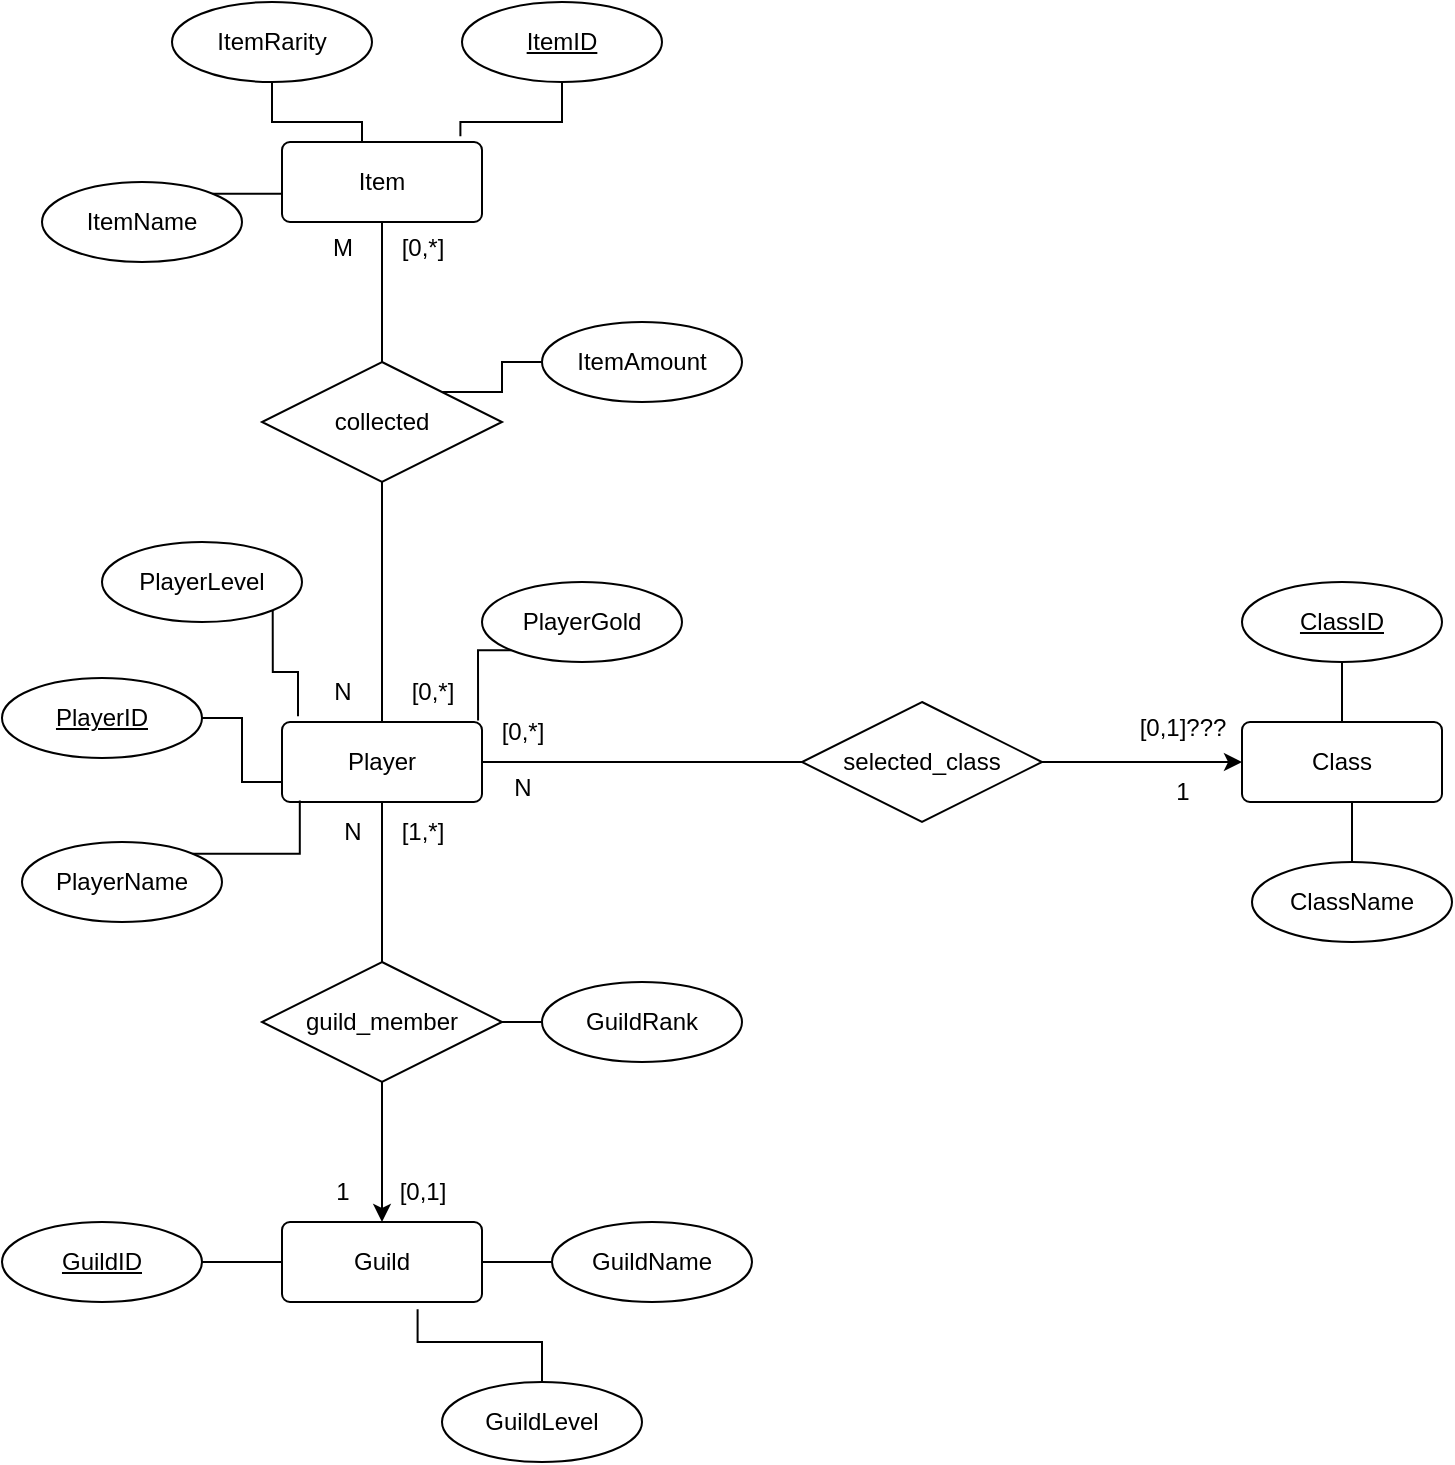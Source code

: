 <mxfile version="26.2.9">
  <diagram name="Seite-1" id="pArKIvWV0Ie2IOMnOSwz">
    <mxGraphModel dx="1836" dy="977" grid="1" gridSize="10" guides="1" tooltips="1" connect="1" arrows="1" fold="1" page="1" pageScale="1" pageWidth="1600" pageHeight="900" math="0" shadow="0">
      <root>
        <mxCell id="0" />
        <mxCell id="1" parent="0" />
        <mxCell id="kdcl5A4r0haPVFtbAzIB-2" value="Class" style="rounded=1;arcSize=10;whiteSpace=wrap;html=1;align=center;" parent="1" vertex="1">
          <mxGeometry x="1070" y="460" width="100" height="40" as="geometry" />
        </mxCell>
        <mxCell id="kdcl5A4r0haPVFtbAzIB-3" value="Item" style="rounded=1;arcSize=10;whiteSpace=wrap;html=1;align=center;" parent="1" vertex="1">
          <mxGeometry x="590" y="170" width="100" height="40" as="geometry" />
        </mxCell>
        <mxCell id="kdcl5A4r0haPVFtbAzIB-60" value="" style="edgeStyle=orthogonalEdgeStyle;rounded=0;orthogonalLoop=1;jettySize=auto;html=1;endArrow=none;endFill=0;" parent="1" source="kdcl5A4r0haPVFtbAzIB-4" target="kdcl5A4r0haPVFtbAzIB-39" edge="1">
          <mxGeometry relative="1" as="geometry" />
        </mxCell>
        <mxCell id="kdcl5A4r0haPVFtbAzIB-4" value="Guild" style="rounded=1;arcSize=10;whiteSpace=wrap;html=1;align=center;" parent="1" vertex="1">
          <mxGeometry x="590" y="710" width="100" height="40" as="geometry" />
        </mxCell>
        <mxCell id="kdcl5A4r0haPVFtbAzIB-12" style="edgeStyle=orthogonalEdgeStyle;rounded=0;orthogonalLoop=1;jettySize=auto;html=1;entryX=0.5;entryY=0;entryDx=0;entryDy=0;endArrow=none;endFill=0;" parent="1" source="kdcl5A4r0haPVFtbAzIB-5" target="kdcl5A4r0haPVFtbAzIB-9" edge="1">
          <mxGeometry relative="1" as="geometry" />
        </mxCell>
        <mxCell id="kdcl5A4r0haPVFtbAzIB-15" style="edgeStyle=orthogonalEdgeStyle;rounded=0;orthogonalLoop=1;jettySize=auto;html=1;exitX=1;exitY=0.5;exitDx=0;exitDy=0;entryX=0;entryY=0.5;entryDx=0;entryDy=0;endArrow=none;endFill=0;" parent="1" source="kdcl5A4r0haPVFtbAzIB-5" target="kdcl5A4r0haPVFtbAzIB-8" edge="1">
          <mxGeometry relative="1" as="geometry" />
        </mxCell>
        <mxCell id="kdcl5A4r0haPVFtbAzIB-17" style="edgeStyle=orthogonalEdgeStyle;rounded=0;orthogonalLoop=1;jettySize=auto;html=1;exitX=0.5;exitY=0;exitDx=0;exitDy=0;entryX=0.5;entryY=1;entryDx=0;entryDy=0;endArrow=none;endFill=0;" parent="1" source="kdcl5A4r0haPVFtbAzIB-5" target="kdcl5A4r0haPVFtbAzIB-10" edge="1">
          <mxGeometry relative="1" as="geometry" />
        </mxCell>
        <mxCell id="kdcl5A4r0haPVFtbAzIB-5" value="Player" style="rounded=1;arcSize=10;whiteSpace=wrap;html=1;align=center;" parent="1" vertex="1">
          <mxGeometry x="590" y="460" width="100" height="40" as="geometry" />
        </mxCell>
        <mxCell id="kdcl5A4r0haPVFtbAzIB-16" style="edgeStyle=orthogonalEdgeStyle;rounded=0;orthogonalLoop=1;jettySize=auto;html=1;exitX=1;exitY=0.5;exitDx=0;exitDy=0;entryX=0;entryY=0.5;entryDx=0;entryDy=0;" parent="1" source="kdcl5A4r0haPVFtbAzIB-8" target="kdcl5A4r0haPVFtbAzIB-2" edge="1">
          <mxGeometry relative="1" as="geometry" />
        </mxCell>
        <mxCell id="kdcl5A4r0haPVFtbAzIB-8" value="selected_class" style="shape=rhombus;perimeter=rhombusPerimeter;whiteSpace=wrap;html=1;align=center;" parent="1" vertex="1">
          <mxGeometry x="850" y="450" width="120" height="60" as="geometry" />
        </mxCell>
        <mxCell id="kdcl5A4r0haPVFtbAzIB-14" style="edgeStyle=orthogonalEdgeStyle;rounded=0;orthogonalLoop=1;jettySize=auto;html=1;entryX=0.5;entryY=0;entryDx=0;entryDy=0;" parent="1" source="kdcl5A4r0haPVFtbAzIB-9" target="kdcl5A4r0haPVFtbAzIB-4" edge="1">
          <mxGeometry relative="1" as="geometry" />
        </mxCell>
        <mxCell id="kdcl5A4r0haPVFtbAzIB-9" value="guild_member" style="shape=rhombus;perimeter=rhombusPerimeter;whiteSpace=wrap;html=1;align=center;" parent="1" vertex="1">
          <mxGeometry x="580" y="580" width="120" height="60" as="geometry" />
        </mxCell>
        <mxCell id="kdcl5A4r0haPVFtbAzIB-18" style="edgeStyle=orthogonalEdgeStyle;rounded=0;orthogonalLoop=1;jettySize=auto;html=1;exitX=0.5;exitY=0;exitDx=0;exitDy=0;entryX=0.5;entryY=1;entryDx=0;entryDy=0;endArrow=none;endFill=0;" parent="1" source="kdcl5A4r0haPVFtbAzIB-10" target="kdcl5A4r0haPVFtbAzIB-3" edge="1">
          <mxGeometry relative="1" as="geometry" />
        </mxCell>
        <mxCell id="kdcl5A4r0haPVFtbAzIB-10" value="collected" style="shape=rhombus;perimeter=rhombusPerimeter;whiteSpace=wrap;html=1;align=center;" parent="1" vertex="1">
          <mxGeometry x="580" y="280" width="120" height="60" as="geometry" />
        </mxCell>
        <mxCell id="kdcl5A4r0haPVFtbAzIB-19" value="PlayerName" style="ellipse;whiteSpace=wrap;html=1;align=center;" parent="1" vertex="1">
          <mxGeometry x="460" y="520" width="100" height="40" as="geometry" />
        </mxCell>
        <mxCell id="kdcl5A4r0haPVFtbAzIB-20" value="ClassName" style="ellipse;whiteSpace=wrap;html=1;align=center;" parent="1" vertex="1">
          <mxGeometry x="1075" y="530" width="100" height="40" as="geometry" />
        </mxCell>
        <mxCell id="kdcl5A4r0haPVFtbAzIB-59" style="edgeStyle=orthogonalEdgeStyle;rounded=0;orthogonalLoop=1;jettySize=auto;html=1;exitX=0;exitY=0.5;exitDx=0;exitDy=0;entryX=1;entryY=0.5;entryDx=0;entryDy=0;endArrow=none;endFill=0;" parent="1" source="kdcl5A4r0haPVFtbAzIB-21" target="kdcl5A4r0haPVFtbAzIB-4" edge="1">
          <mxGeometry relative="1" as="geometry" />
        </mxCell>
        <mxCell id="kdcl5A4r0haPVFtbAzIB-21" value="GuildName" style="ellipse;whiteSpace=wrap;html=1;align=center;" parent="1" vertex="1">
          <mxGeometry x="725" y="710" width="100" height="40" as="geometry" />
        </mxCell>
        <mxCell id="kdcl5A4r0haPVFtbAzIB-22" value="PlayerGold" style="ellipse;whiteSpace=wrap;html=1;align=center;" parent="1" vertex="1">
          <mxGeometry x="690" y="390" width="100" height="40" as="geometry" />
        </mxCell>
        <mxCell id="_syBXvTLSiN-7isg7iN2-3" style="edgeStyle=orthogonalEdgeStyle;rounded=0;orthogonalLoop=1;jettySize=auto;html=1;exitX=0;exitY=0.5;exitDx=0;exitDy=0;entryX=1;entryY=0.5;entryDx=0;entryDy=0;endArrow=none;startFill=0;" edge="1" parent="1" source="kdcl5A4r0haPVFtbAzIB-23" target="kdcl5A4r0haPVFtbAzIB-9">
          <mxGeometry relative="1" as="geometry" />
        </mxCell>
        <mxCell id="kdcl5A4r0haPVFtbAzIB-23" value="GuildRank" style="ellipse;whiteSpace=wrap;html=1;align=center;" parent="1" vertex="1">
          <mxGeometry x="720" y="590" width="100" height="40" as="geometry" />
        </mxCell>
        <mxCell id="kdcl5A4r0haPVFtbAzIB-24" value="PlayerLevel" style="ellipse;whiteSpace=wrap;html=1;align=center;" parent="1" vertex="1">
          <mxGeometry x="500" y="370" width="100" height="40" as="geometry" />
        </mxCell>
        <mxCell id="kdcl5A4r0haPVFtbAzIB-25" value="[1,*]" style="text;html=1;align=center;verticalAlign=middle;resizable=0;points=[];autosize=1;strokeColor=none;fillColor=none;" parent="1" vertex="1">
          <mxGeometry x="640" y="500" width="40" height="30" as="geometry" />
        </mxCell>
        <mxCell id="kdcl5A4r0haPVFtbAzIB-26" value="[0,1]" style="text;html=1;align=center;verticalAlign=middle;resizable=0;points=[];autosize=1;strokeColor=none;fillColor=none;" parent="1" vertex="1">
          <mxGeometry x="635" y="680" width="50" height="30" as="geometry" />
        </mxCell>
        <mxCell id="kdcl5A4r0haPVFtbAzIB-27" value="N" style="text;html=1;align=center;verticalAlign=middle;resizable=0;points=[];autosize=1;strokeColor=none;fillColor=none;" parent="1" vertex="1">
          <mxGeometry x="610" y="500" width="30" height="30" as="geometry" />
        </mxCell>
        <mxCell id="kdcl5A4r0haPVFtbAzIB-28" value="1" style="text;html=1;align=center;verticalAlign=middle;resizable=0;points=[];autosize=1;strokeColor=none;fillColor=none;" parent="1" vertex="1">
          <mxGeometry x="605" y="680" width="30" height="30" as="geometry" />
        </mxCell>
        <mxCell id="kdcl5A4r0haPVFtbAzIB-29" value="[0,*]" style="text;html=1;align=center;verticalAlign=middle;resizable=0;points=[];autosize=1;strokeColor=none;fillColor=none;" parent="1" vertex="1">
          <mxGeometry x="690" y="450" width="40" height="30" as="geometry" />
        </mxCell>
        <mxCell id="kdcl5A4r0haPVFtbAzIB-30" value="N" style="text;html=1;align=center;verticalAlign=middle;resizable=0;points=[];autosize=1;strokeColor=none;fillColor=none;" parent="1" vertex="1">
          <mxGeometry x="695" y="478" width="30" height="30" as="geometry" />
        </mxCell>
        <mxCell id="kdcl5A4r0haPVFtbAzIB-31" value="[0,1]???" style="text;html=1;align=center;verticalAlign=middle;resizable=0;points=[];autosize=1;strokeColor=none;fillColor=none;" parent="1" vertex="1">
          <mxGeometry x="1005" y="448" width="70" height="30" as="geometry" />
        </mxCell>
        <mxCell id="kdcl5A4r0haPVFtbAzIB-32" value="1" style="text;html=1;align=center;verticalAlign=middle;resizable=0;points=[];autosize=1;strokeColor=none;fillColor=none;" parent="1" vertex="1">
          <mxGeometry x="1025" y="480" width="30" height="30" as="geometry" />
        </mxCell>
        <mxCell id="kdcl5A4r0haPVFtbAzIB-33" value="[0,*]" style="text;html=1;align=center;verticalAlign=middle;resizable=0;points=[];autosize=1;strokeColor=none;fillColor=none;" parent="1" vertex="1">
          <mxGeometry x="645" y="430" width="40" height="30" as="geometry" />
        </mxCell>
        <mxCell id="kdcl5A4r0haPVFtbAzIB-35" value="M" style="text;html=1;align=center;verticalAlign=middle;resizable=0;points=[];autosize=1;strokeColor=none;fillColor=none;" parent="1" vertex="1">
          <mxGeometry x="605" y="208" width="30" height="30" as="geometry" />
        </mxCell>
        <mxCell id="kdcl5A4r0haPVFtbAzIB-36" value="N" style="text;html=1;align=center;verticalAlign=middle;resizable=0;points=[];autosize=1;strokeColor=none;fillColor=none;" parent="1" vertex="1">
          <mxGeometry x="605" y="430" width="30" height="30" as="geometry" />
        </mxCell>
        <mxCell id="kdcl5A4r0haPVFtbAzIB-37" value="[0,*]" style="text;html=1;align=center;verticalAlign=middle;resizable=0;points=[];autosize=1;strokeColor=none;fillColor=none;" parent="1" vertex="1">
          <mxGeometry x="640" y="208" width="40" height="30" as="geometry" />
        </mxCell>
        <mxCell id="kdcl5A4r0haPVFtbAzIB-49" style="edgeStyle=orthogonalEdgeStyle;rounded=0;orthogonalLoop=1;jettySize=auto;html=1;entryX=0.5;entryY=0;entryDx=0;entryDy=0;endArrow=none;endFill=0;" parent="1" source="kdcl5A4r0haPVFtbAzIB-38" target="kdcl5A4r0haPVFtbAzIB-2" edge="1">
          <mxGeometry relative="1" as="geometry" />
        </mxCell>
        <mxCell id="kdcl5A4r0haPVFtbAzIB-38" value="ClassID" style="ellipse;whiteSpace=wrap;html=1;align=center;fontStyle=4;" parent="1" vertex="1">
          <mxGeometry x="1070" y="390" width="100" height="40" as="geometry" />
        </mxCell>
        <mxCell id="kdcl5A4r0haPVFtbAzIB-39" value="GuildID" style="ellipse;whiteSpace=wrap;html=1;align=center;fontStyle=4;" parent="1" vertex="1">
          <mxGeometry x="450" y="710" width="100" height="40" as="geometry" />
        </mxCell>
        <mxCell id="kdcl5A4r0haPVFtbAzIB-56" style="edgeStyle=orthogonalEdgeStyle;rounded=0;orthogonalLoop=1;jettySize=auto;html=1;exitX=1;exitY=0.5;exitDx=0;exitDy=0;entryX=0;entryY=0.75;entryDx=0;entryDy=0;endArrow=none;endFill=0;" parent="1" source="kdcl5A4r0haPVFtbAzIB-40" target="kdcl5A4r0haPVFtbAzIB-5" edge="1">
          <mxGeometry relative="1" as="geometry" />
        </mxCell>
        <mxCell id="kdcl5A4r0haPVFtbAzIB-40" value="PlayerID" style="ellipse;whiteSpace=wrap;html=1;align=center;fontStyle=4;" parent="1" vertex="1">
          <mxGeometry x="450" y="438" width="100" height="40" as="geometry" />
        </mxCell>
        <mxCell id="kdcl5A4r0haPVFtbAzIB-41" value="ItemID" style="ellipse;whiteSpace=wrap;html=1;align=center;fontStyle=4;" parent="1" vertex="1">
          <mxGeometry x="680" y="100" width="100" height="40" as="geometry" />
        </mxCell>
        <mxCell id="kdcl5A4r0haPVFtbAzIB-43" value="ItemName" style="ellipse;whiteSpace=wrap;html=1;align=center;" parent="1" vertex="1">
          <mxGeometry x="470" y="190" width="100" height="40" as="geometry" />
        </mxCell>
        <mxCell id="kdcl5A4r0haPVFtbAzIB-44" value="ItemRarity" style="ellipse;whiteSpace=wrap;html=1;align=center;" parent="1" vertex="1">
          <mxGeometry x="535" y="100" width="100" height="40" as="geometry" />
        </mxCell>
        <mxCell id="_syBXvTLSiN-7isg7iN2-4" style="edgeStyle=orthogonalEdgeStyle;rounded=0;orthogonalLoop=1;jettySize=auto;html=1;exitX=0;exitY=0.5;exitDx=0;exitDy=0;entryX=1;entryY=0;entryDx=0;entryDy=0;endArrow=none;startFill=0;" edge="1" parent="1" source="kdcl5A4r0haPVFtbAzIB-46" target="kdcl5A4r0haPVFtbAzIB-10">
          <mxGeometry relative="1" as="geometry" />
        </mxCell>
        <mxCell id="kdcl5A4r0haPVFtbAzIB-46" value="ItemAmount" style="ellipse;whiteSpace=wrap;html=1;align=center;" parent="1" vertex="1">
          <mxGeometry x="720" y="260" width="100" height="40" as="geometry" />
        </mxCell>
        <mxCell id="kdcl5A4r0haPVFtbAzIB-47" value="GuildLevel" style="ellipse;whiteSpace=wrap;html=1;align=center;" parent="1" vertex="1">
          <mxGeometry x="670" y="790" width="100" height="40" as="geometry" />
        </mxCell>
        <mxCell id="kdcl5A4r0haPVFtbAzIB-48" style="edgeStyle=orthogonalEdgeStyle;rounded=0;orthogonalLoop=1;jettySize=auto;html=1;entryX=0.55;entryY=1;entryDx=0;entryDy=0;entryPerimeter=0;endArrow=none;endFill=0;" parent="1" source="kdcl5A4r0haPVFtbAzIB-20" target="kdcl5A4r0haPVFtbAzIB-2" edge="1">
          <mxGeometry relative="1" as="geometry" />
        </mxCell>
        <mxCell id="kdcl5A4r0haPVFtbAzIB-50" style="edgeStyle=orthogonalEdgeStyle;rounded=0;orthogonalLoop=1;jettySize=auto;html=1;exitX=0;exitY=1;exitDx=0;exitDy=0;entryX=1.076;entryY=0.977;entryDx=0;entryDy=0;entryPerimeter=0;endArrow=none;endFill=0;" parent="1" source="kdcl5A4r0haPVFtbAzIB-22" target="kdcl5A4r0haPVFtbAzIB-33" edge="1">
          <mxGeometry relative="1" as="geometry" />
        </mxCell>
        <mxCell id="kdcl5A4r0haPVFtbAzIB-55" style="edgeStyle=orthogonalEdgeStyle;rounded=0;orthogonalLoop=1;jettySize=auto;html=1;exitX=1;exitY=0;exitDx=0;exitDy=0;entryX=0.089;entryY=0.98;entryDx=0;entryDy=0;entryPerimeter=0;endArrow=none;endFill=0;" parent="1" source="kdcl5A4r0haPVFtbAzIB-19" target="kdcl5A4r0haPVFtbAzIB-5" edge="1">
          <mxGeometry relative="1" as="geometry" />
        </mxCell>
        <mxCell id="kdcl5A4r0haPVFtbAzIB-57" style="edgeStyle=orthogonalEdgeStyle;rounded=0;orthogonalLoop=1;jettySize=auto;html=1;exitX=1;exitY=1;exitDx=0;exitDy=0;entryX=0.08;entryY=-0.073;entryDx=0;entryDy=0;entryPerimeter=0;endArrow=none;endFill=0;" parent="1" source="kdcl5A4r0haPVFtbAzIB-24" target="kdcl5A4r0haPVFtbAzIB-5" edge="1">
          <mxGeometry relative="1" as="geometry" />
        </mxCell>
        <mxCell id="kdcl5A4r0haPVFtbAzIB-62" style="edgeStyle=orthogonalEdgeStyle;rounded=0;orthogonalLoop=1;jettySize=auto;html=1;entryX=0.892;entryY=-0.073;entryDx=0;entryDy=0;entryPerimeter=0;endArrow=none;endFill=0;" parent="1" source="kdcl5A4r0haPVFtbAzIB-41" target="kdcl5A4r0haPVFtbAzIB-3" edge="1">
          <mxGeometry relative="1" as="geometry" />
        </mxCell>
        <mxCell id="kdcl5A4r0haPVFtbAzIB-63" style="edgeStyle=orthogonalEdgeStyle;rounded=0;orthogonalLoop=1;jettySize=auto;html=1;entryX=0.4;entryY=0;entryDx=0;entryDy=0;entryPerimeter=0;endArrow=none;endFill=0;" parent="1" source="kdcl5A4r0haPVFtbAzIB-44" target="kdcl5A4r0haPVFtbAzIB-3" edge="1">
          <mxGeometry relative="1" as="geometry" />
        </mxCell>
        <mxCell id="kdcl5A4r0haPVFtbAzIB-65" style="edgeStyle=orthogonalEdgeStyle;rounded=0;orthogonalLoop=1;jettySize=auto;html=1;exitX=1;exitY=0;exitDx=0;exitDy=0;entryX=0;entryY=0.644;entryDx=0;entryDy=0;entryPerimeter=0;endArrow=none;endFill=0;" parent="1" source="kdcl5A4r0haPVFtbAzIB-43" target="kdcl5A4r0haPVFtbAzIB-3" edge="1">
          <mxGeometry relative="1" as="geometry" />
        </mxCell>
        <mxCell id="_syBXvTLSiN-7isg7iN2-2" style="edgeStyle=orthogonalEdgeStyle;rounded=0;orthogonalLoop=1;jettySize=auto;html=1;entryX=0.678;entryY=1.091;entryDx=0;entryDy=0;entryPerimeter=0;endArrow=none;startFill=0;" edge="1" parent="1" source="kdcl5A4r0haPVFtbAzIB-47" target="kdcl5A4r0haPVFtbAzIB-4">
          <mxGeometry relative="1" as="geometry" />
        </mxCell>
      </root>
    </mxGraphModel>
  </diagram>
</mxfile>
